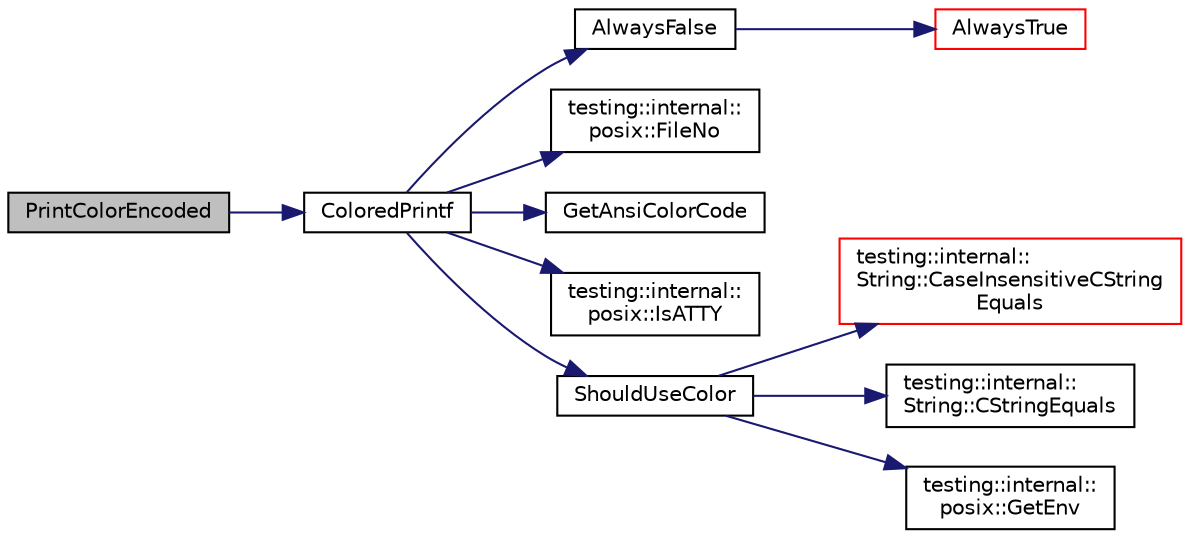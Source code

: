 digraph "PrintColorEncoded"
{
 // INTERACTIVE_SVG=YES
 // LATEX_PDF_SIZE
  bgcolor="transparent";
  edge [fontname="Helvetica",fontsize="10",labelfontname="Helvetica",labelfontsize="10"];
  node [fontname="Helvetica",fontsize="10",shape=record];
  rankdir="LR";
  Node1 [label="PrintColorEncoded",height=0.2,width=0.4,color="black", fillcolor="grey75", style="filled", fontcolor="black",tooltip=" "];
  Node1 -> Node2 [color="midnightblue",fontsize="10",style="solid",fontname="Helvetica"];
  Node2 [label="ColoredPrintf",height=0.2,width=0.4,color="black",URL="$d0/da7/namespacetesting_1_1internal_adef3055706176001364e54eb73a87e31.html#adef3055706176001364e54eb73a87e31",tooltip=" "];
  Node2 -> Node3 [color="midnightblue",fontsize="10",style="solid",fontname="Helvetica"];
  Node3 [label="AlwaysFalse",height=0.2,width=0.4,color="black",URL="$d0/da7/namespacetesting_1_1internal_a4b24c851ab13569b1b15b3d259b60d2e.html#a4b24c851ab13569b1b15b3d259b60d2e",tooltip=" "];
  Node3 -> Node4 [color="midnightblue",fontsize="10",style="solid",fontname="Helvetica"];
  Node4 [label="AlwaysTrue",height=0.2,width=0.4,color="red",URL="$d0/da7/namespacetesting_1_1internal_af72a7a7eee6997f4ed9e18d9620a7b87.html#af72a7a7eee6997f4ed9e18d9620a7b87",tooltip=" "];
  Node2 -> Node6 [color="midnightblue",fontsize="10",style="solid",fontname="Helvetica"];
  Node6 [label="testing::internal::\lposix::FileNo",height=0.2,width=0.4,color="black",URL="$d0/d81/namespacetesting_1_1internal_1_1posix_a3117b067e1f942a2031e666953120ccc.html#a3117b067e1f942a2031e666953120ccc",tooltip=" "];
  Node2 -> Node7 [color="midnightblue",fontsize="10",style="solid",fontname="Helvetica"];
  Node7 [label="GetAnsiColorCode",height=0.2,width=0.4,color="black",URL="$d0/da7/namespacetesting_1_1internal_a0aefb9deb60e90f19c236559837303d8.html#a0aefb9deb60e90f19c236559837303d8",tooltip=" "];
  Node2 -> Node8 [color="midnightblue",fontsize="10",style="solid",fontname="Helvetica"];
  Node8 [label="testing::internal::\lposix::IsATTY",height=0.2,width=0.4,color="black",URL="$d0/d81/namespacetesting_1_1internal_1_1posix_a16ebe936b3a8ea462a94191635aedc27.html#a16ebe936b3a8ea462a94191635aedc27",tooltip=" "];
  Node2 -> Node9 [color="midnightblue",fontsize="10",style="solid",fontname="Helvetica"];
  Node9 [label="ShouldUseColor",height=0.2,width=0.4,color="black",URL="$d0/da7/namespacetesting_1_1internal_ab0f928e61ab8ec92e75ddfcae9324c1e.html#ab0f928e61ab8ec92e75ddfcae9324c1e",tooltip=" "];
  Node9 -> Node10 [color="midnightblue",fontsize="10",style="solid",fontname="Helvetica"];
  Node10 [label="testing::internal::\lString::CaseInsensitiveCString\lEquals",height=0.2,width=0.4,color="red",URL="$d2/df8/classtesting_1_1internal_1_1String_a74c3f7f7cf90cc53c995dde20883d922.html#a74c3f7f7cf90cc53c995dde20883d922",tooltip=" "];
  Node9 -> Node12 [color="midnightblue",fontsize="10",style="solid",fontname="Helvetica"];
  Node12 [label="testing::internal::\lString::CStringEquals",height=0.2,width=0.4,color="black",URL="$d2/df8/classtesting_1_1internal_1_1String_ac1abc71678dbb1323757df95de3c5a46.html#ac1abc71678dbb1323757df95de3c5a46",tooltip=" "];
  Node9 -> Node13 [color="midnightblue",fontsize="10",style="solid",fontname="Helvetica"];
  Node13 [label="testing::internal::\lposix::GetEnv",height=0.2,width=0.4,color="black",URL="$d0/d81/namespacetesting_1_1internal_1_1posix_a1d5e3da5a27eed25986859fa83cafe95.html#a1d5e3da5a27eed25986859fa83cafe95",tooltip=" "];
}
